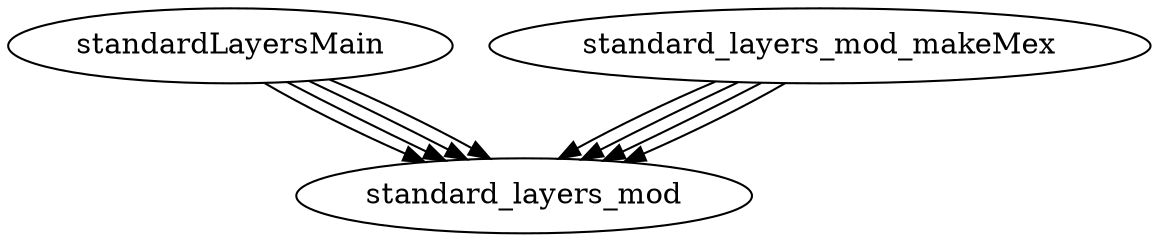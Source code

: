 /* Created by mdot for Matlab */
digraph m2html {
  standardLayersMain -> standard_layers_mod;
  standardLayersMain -> standard_layers_mod;
  standardLayersMain -> standard_layers_mod;
  standardLayersMain -> standard_layers_mod;
  standard_layers_mod_makeMex -> standard_layers_mod;
  standard_layers_mod_makeMex -> standard_layers_mod;
  standard_layers_mod_makeMex -> standard_layers_mod;
  standard_layers_mod_makeMex -> standard_layers_mod;

  standardLayersMain [URL="standardLayersMain.html"];
  standardLayersMain [URL="standardLayersMain.html"];
  standard_layers_mod [URL="standard_layers_mod.html"];
  standard_layers_mod [URL="standard_layers_mod.html"];
  standard_layers_mod_makeMex [URL="standard_layers_mod_makeMex.html"];
  standard_layers_mod_makeMex [URL="standard_layers_mod_makeMex.html"];
}